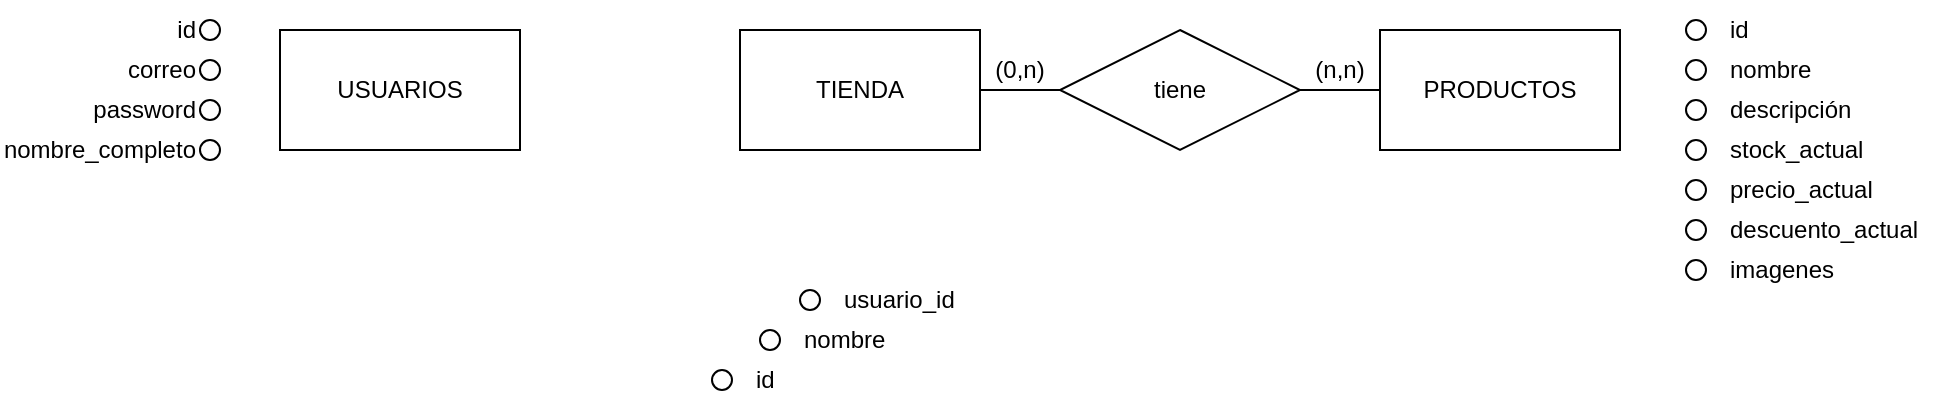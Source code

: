 <mxfile version="20.3.0" type="device"><diagram id="YRba94_C4LCGcO3mu5WI" name="Página-1"><mxGraphModel dx="723" dy="461" grid="1" gridSize="10" guides="1" tooltips="1" connect="1" arrows="1" fold="1" page="1" pageScale="1" pageWidth="827" pageHeight="1169" math="0" shadow="0"><root><mxCell id="0"/><mxCell id="1" parent="0"/><mxCell id="IHmbI_MRic0teNQzW5Sg-1" value="USUARIOS" style="rounded=0;whiteSpace=wrap;html=1;" vertex="1" parent="1"><mxGeometry x="250" y="230" width="120" height="60" as="geometry"/></mxCell><mxCell id="IHmbI_MRic0teNQzW5Sg-2" value="" style="ellipse;whiteSpace=wrap;html=1;aspect=fixed;fillColor=#FFFFFF;" vertex="1" parent="1"><mxGeometry x="210" y="225" width="10" height="10" as="geometry"/></mxCell><mxCell id="IHmbI_MRic0teNQzW5Sg-3" value="id" style="text;html=1;strokeColor=none;fillColor=none;align=right;verticalAlign=middle;whiteSpace=wrap;rounded=0;" vertex="1" parent="1"><mxGeometry x="150" y="215" width="60" height="30" as="geometry"/></mxCell><mxCell id="IHmbI_MRic0teNQzW5Sg-4" value="" style="ellipse;whiteSpace=wrap;html=1;aspect=fixed;" vertex="1" parent="1"><mxGeometry x="210" y="245" width="10" height="10" as="geometry"/></mxCell><mxCell id="IHmbI_MRic0teNQzW5Sg-5" value="correo" style="text;html=1;strokeColor=none;fillColor=none;align=right;verticalAlign=middle;whiteSpace=wrap;rounded=0;" vertex="1" parent="1"><mxGeometry x="150" y="235" width="60" height="30" as="geometry"/></mxCell><mxCell id="IHmbI_MRic0teNQzW5Sg-6" value="" style="ellipse;whiteSpace=wrap;html=1;aspect=fixed;" vertex="1" parent="1"><mxGeometry x="210" y="265" width="10" height="10" as="geometry"/></mxCell><mxCell id="IHmbI_MRic0teNQzW5Sg-7" value="password" style="text;html=1;strokeColor=none;fillColor=none;align=right;verticalAlign=middle;whiteSpace=wrap;rounded=0;" vertex="1" parent="1"><mxGeometry x="150" y="255" width="60" height="30" as="geometry"/></mxCell><mxCell id="IHmbI_MRic0teNQzW5Sg-8" value="" style="ellipse;whiteSpace=wrap;html=1;aspect=fixed;" vertex="1" parent="1"><mxGeometry x="210" y="285" width="10" height="10" as="geometry"/></mxCell><mxCell id="IHmbI_MRic0teNQzW5Sg-9" value="nombre_completo" style="text;html=1;strokeColor=none;fillColor=none;align=right;verticalAlign=middle;whiteSpace=wrap;rounded=0;" vertex="1" parent="1"><mxGeometry x="110" y="275" width="100" height="30" as="geometry"/></mxCell><mxCell id="IHmbI_MRic0teNQzW5Sg-11" value="TIENDA" style="rounded=0;whiteSpace=wrap;html=1;" vertex="1" parent="1"><mxGeometry x="480" y="230" width="120" height="60" as="geometry"/></mxCell><mxCell id="IHmbI_MRic0teNQzW5Sg-12" value="PRODUCTOS" style="rounded=0;whiteSpace=wrap;html=1;" vertex="1" parent="1"><mxGeometry x="800" y="230" width="120" height="60" as="geometry"/></mxCell><mxCell id="IHmbI_MRic0teNQzW5Sg-13" value="" style="ellipse;whiteSpace=wrap;html=1;aspect=fixed;fillColor=#FFFFFF;" vertex="1" parent="1"><mxGeometry x="953" y="225" width="10" height="10" as="geometry"/></mxCell><mxCell id="IHmbI_MRic0teNQzW5Sg-14" value="" style="ellipse;whiteSpace=wrap;html=1;aspect=fixed;" vertex="1" parent="1"><mxGeometry x="953" y="245" width="10" height="10" as="geometry"/></mxCell><mxCell id="IHmbI_MRic0teNQzW5Sg-15" value="id" style="text;html=1;strokeColor=none;fillColor=none;align=left;verticalAlign=middle;whiteSpace=wrap;rounded=0;" vertex="1" parent="1"><mxGeometry x="973" y="215" width="60" height="30" as="geometry"/></mxCell><mxCell id="IHmbI_MRic0teNQzW5Sg-16" value="nombre" style="text;html=1;strokeColor=none;fillColor=none;align=left;verticalAlign=middle;whiteSpace=wrap;rounded=0;" vertex="1" parent="1"><mxGeometry x="973" y="235" width="60" height="30" as="geometry"/></mxCell><mxCell id="IHmbI_MRic0teNQzW5Sg-17" value="" style="ellipse;whiteSpace=wrap;html=1;aspect=fixed;" vertex="1" parent="1"><mxGeometry x="953" y="265" width="10" height="10" as="geometry"/></mxCell><mxCell id="IHmbI_MRic0teNQzW5Sg-18" value="descripción" style="text;html=1;strokeColor=none;fillColor=none;align=left;verticalAlign=middle;whiteSpace=wrap;rounded=0;" vertex="1" parent="1"><mxGeometry x="973" y="255" width="60" height="30" as="geometry"/></mxCell><mxCell id="IHmbI_MRic0teNQzW5Sg-19" value="" style="ellipse;whiteSpace=wrap;html=1;aspect=fixed;" vertex="1" parent="1"><mxGeometry x="953" y="285" width="10" height="10" as="geometry"/></mxCell><mxCell id="IHmbI_MRic0teNQzW5Sg-20" value="stock_actual" style="text;html=1;strokeColor=none;fillColor=none;align=left;verticalAlign=middle;whiteSpace=wrap;rounded=0;" vertex="1" parent="1"><mxGeometry x="973" y="275" width="80" height="30" as="geometry"/></mxCell><mxCell id="IHmbI_MRic0teNQzW5Sg-21" value="" style="ellipse;whiteSpace=wrap;html=1;aspect=fixed;" vertex="1" parent="1"><mxGeometry x="953" y="305" width="10" height="10" as="geometry"/></mxCell><mxCell id="IHmbI_MRic0teNQzW5Sg-22" value="precio_actual" style="text;html=1;strokeColor=none;fillColor=none;align=left;verticalAlign=middle;whiteSpace=wrap;rounded=0;" vertex="1" parent="1"><mxGeometry x="973" y="295" width="60" height="30" as="geometry"/></mxCell><mxCell id="IHmbI_MRic0teNQzW5Sg-23" value="" style="ellipse;whiteSpace=wrap;html=1;aspect=fixed;" vertex="1" parent="1"><mxGeometry x="953" y="325" width="10" height="10" as="geometry"/></mxCell><mxCell id="IHmbI_MRic0teNQzW5Sg-24" value="descuento_actual" style="text;html=1;strokeColor=none;fillColor=none;align=left;verticalAlign=middle;whiteSpace=wrap;rounded=0;" vertex="1" parent="1"><mxGeometry x="973" y="315" width="110" height="30" as="geometry"/></mxCell><mxCell id="IHmbI_MRic0teNQzW5Sg-28" value="" style="ellipse;whiteSpace=wrap;html=1;aspect=fixed;fillColor=#FFFFFF;" vertex="1" parent="1"><mxGeometry x="466" y="400" width="10" height="10" as="geometry"/></mxCell><mxCell id="IHmbI_MRic0teNQzW5Sg-29" value="id" style="text;html=1;strokeColor=none;fillColor=none;align=left;verticalAlign=middle;whiteSpace=wrap;rounded=0;" vertex="1" parent="1"><mxGeometry x="486" y="390" width="60" height="30" as="geometry"/></mxCell><mxCell id="IHmbI_MRic0teNQzW5Sg-30" value="" style="ellipse;whiteSpace=wrap;html=1;aspect=fixed;fillColor=none;" vertex="1" parent="1"><mxGeometry x="490" y="380" width="10" height="10" as="geometry"/></mxCell><mxCell id="IHmbI_MRic0teNQzW5Sg-31" value="nombre" style="text;html=1;strokeColor=none;fillColor=none;align=left;verticalAlign=middle;whiteSpace=wrap;rounded=0;" vertex="1" parent="1"><mxGeometry x="510" y="370" width="60" height="30" as="geometry"/></mxCell><mxCell id="IHmbI_MRic0teNQzW5Sg-32" value="" style="ellipse;whiteSpace=wrap;html=1;aspect=fixed;fillColor=none;" vertex="1" parent="1"><mxGeometry x="510" y="360" width="10" height="10" as="geometry"/></mxCell><mxCell id="IHmbI_MRic0teNQzW5Sg-33" value="usuario_id" style="text;html=1;strokeColor=none;fillColor=none;align=left;verticalAlign=middle;whiteSpace=wrap;rounded=0;" vertex="1" parent="1"><mxGeometry x="530" y="350" width="60" height="30" as="geometry"/></mxCell><mxCell id="IHmbI_MRic0teNQzW5Sg-34" value="" style="ellipse;whiteSpace=wrap;html=1;aspect=fixed;" vertex="1" parent="1"><mxGeometry x="953" y="345" width="10" height="10" as="geometry"/></mxCell><mxCell id="IHmbI_MRic0teNQzW5Sg-35" value="imagenes" style="text;html=1;strokeColor=none;fillColor=none;align=left;verticalAlign=middle;whiteSpace=wrap;rounded=0;" vertex="1" parent="1"><mxGeometry x="973" y="335" width="110" height="30" as="geometry"/></mxCell><mxCell id="IHmbI_MRic0teNQzW5Sg-36" value="tiene" style="shape=rhombus;perimeter=rhombusPerimeter;whiteSpace=wrap;html=1;align=center;fillColor=none;" vertex="1" parent="1"><mxGeometry x="640" y="230" width="120" height="60" as="geometry"/></mxCell><mxCell id="IHmbI_MRic0teNQzW5Sg-37" value="" style="endArrow=none;html=1;rounded=0;exitX=1;exitY=0.5;exitDx=0;exitDy=0;entryX=0;entryY=0.5;entryDx=0;entryDy=0;" edge="1" parent="1" source="IHmbI_MRic0teNQzW5Sg-11" target="IHmbI_MRic0teNQzW5Sg-36"><mxGeometry width="50" height="50" relative="1" as="geometry"><mxPoint x="740" y="360" as="sourcePoint"/><mxPoint x="790" y="310" as="targetPoint"/></mxGeometry></mxCell><mxCell id="IHmbI_MRic0teNQzW5Sg-38" value="" style="endArrow=none;html=1;rounded=0;exitX=1;exitY=0.5;exitDx=0;exitDy=0;entryX=0;entryY=0.5;entryDx=0;entryDy=0;" edge="1" parent="1" source="IHmbI_MRic0teNQzW5Sg-36" target="IHmbI_MRic0teNQzW5Sg-12"><mxGeometry width="50" height="50" relative="1" as="geometry"><mxPoint x="610" y="270" as="sourcePoint"/><mxPoint x="650" y="270" as="targetPoint"/></mxGeometry></mxCell><mxCell id="IHmbI_MRic0teNQzW5Sg-39" value="(0,n)" style="text;html=1;strokeColor=none;fillColor=none;align=center;verticalAlign=middle;whiteSpace=wrap;rounded=0;" vertex="1" parent="1"><mxGeometry x="590" y="235" width="60" height="30" as="geometry"/></mxCell><mxCell id="IHmbI_MRic0teNQzW5Sg-40" value="(n,n)" style="text;html=1;strokeColor=none;fillColor=none;align=center;verticalAlign=middle;whiteSpace=wrap;rounded=0;" vertex="1" parent="1"><mxGeometry x="750" y="235" width="60" height="30" as="geometry"/></mxCell></root></mxGraphModel></diagram></mxfile>